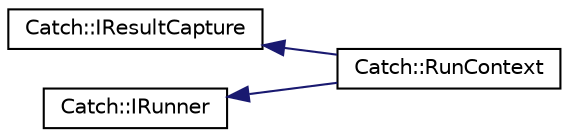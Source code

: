 digraph "Graphical Class Hierarchy"
{
  edge [fontname="Helvetica",fontsize="10",labelfontname="Helvetica",labelfontsize="10"];
  node [fontname="Helvetica",fontsize="10",shape=record];
  rankdir="LR";
  Node144 [label="Catch::IResultCapture",height=0.2,width=0.4,color="black", fillcolor="white", style="filled",URL="$structCatch_1_1IResultCapture.html"];
  Node144 -> Node1 [dir="back",color="midnightblue",fontsize="10",style="solid",fontname="Helvetica"];
  Node1 [label="Catch::RunContext",height=0.2,width=0.4,color="black", fillcolor="white", style="filled",URL="$classCatch_1_1RunContext.html"];
  Node0 [label="Catch::IRunner",height=0.2,width=0.4,color="black", fillcolor="white", style="filled",URL="$structCatch_1_1IRunner.html"];
  Node0 -> Node1 [dir="back",color="midnightblue",fontsize="10",style="solid",fontname="Helvetica"];
}
